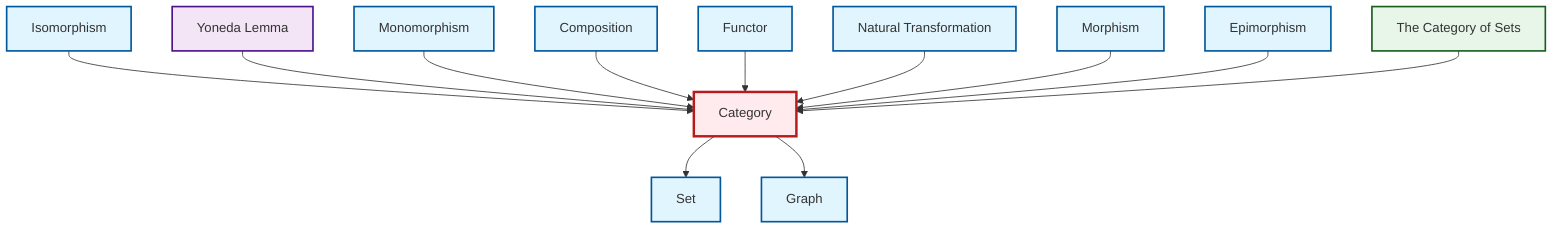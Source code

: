 graph TD
    classDef definition fill:#e1f5fe,stroke:#01579b,stroke-width:2px
    classDef theorem fill:#f3e5f5,stroke:#4a148c,stroke-width:2px
    classDef axiom fill:#fff3e0,stroke:#e65100,stroke-width:2px
    classDef example fill:#e8f5e9,stroke:#1b5e20,stroke-width:2px
    classDef current fill:#ffebee,stroke:#b71c1c,stroke-width:3px
    def-isomorphism["Isomorphism"]:::definition
    def-composition["Composition"]:::definition
    def-monomorphism["Monomorphism"]:::definition
    def-natural-transformation["Natural Transformation"]:::definition
    def-category["Category"]:::definition
    def-set["Set"]:::definition
    def-epimorphism["Epimorphism"]:::definition
    def-functor["Functor"]:::definition
    thm-yoneda["Yoneda Lemma"]:::theorem
    def-graph["Graph"]:::definition
    def-morphism["Morphism"]:::definition
    ex-set-category["The Category of Sets"]:::example
    def-isomorphism --> def-category
    def-category --> def-set
    thm-yoneda --> def-category
    def-monomorphism --> def-category
    def-composition --> def-category
    def-functor --> def-category
    def-natural-transformation --> def-category
    def-morphism --> def-category
    def-epimorphism --> def-category
    ex-set-category --> def-category
    def-category --> def-graph
    class def-category current